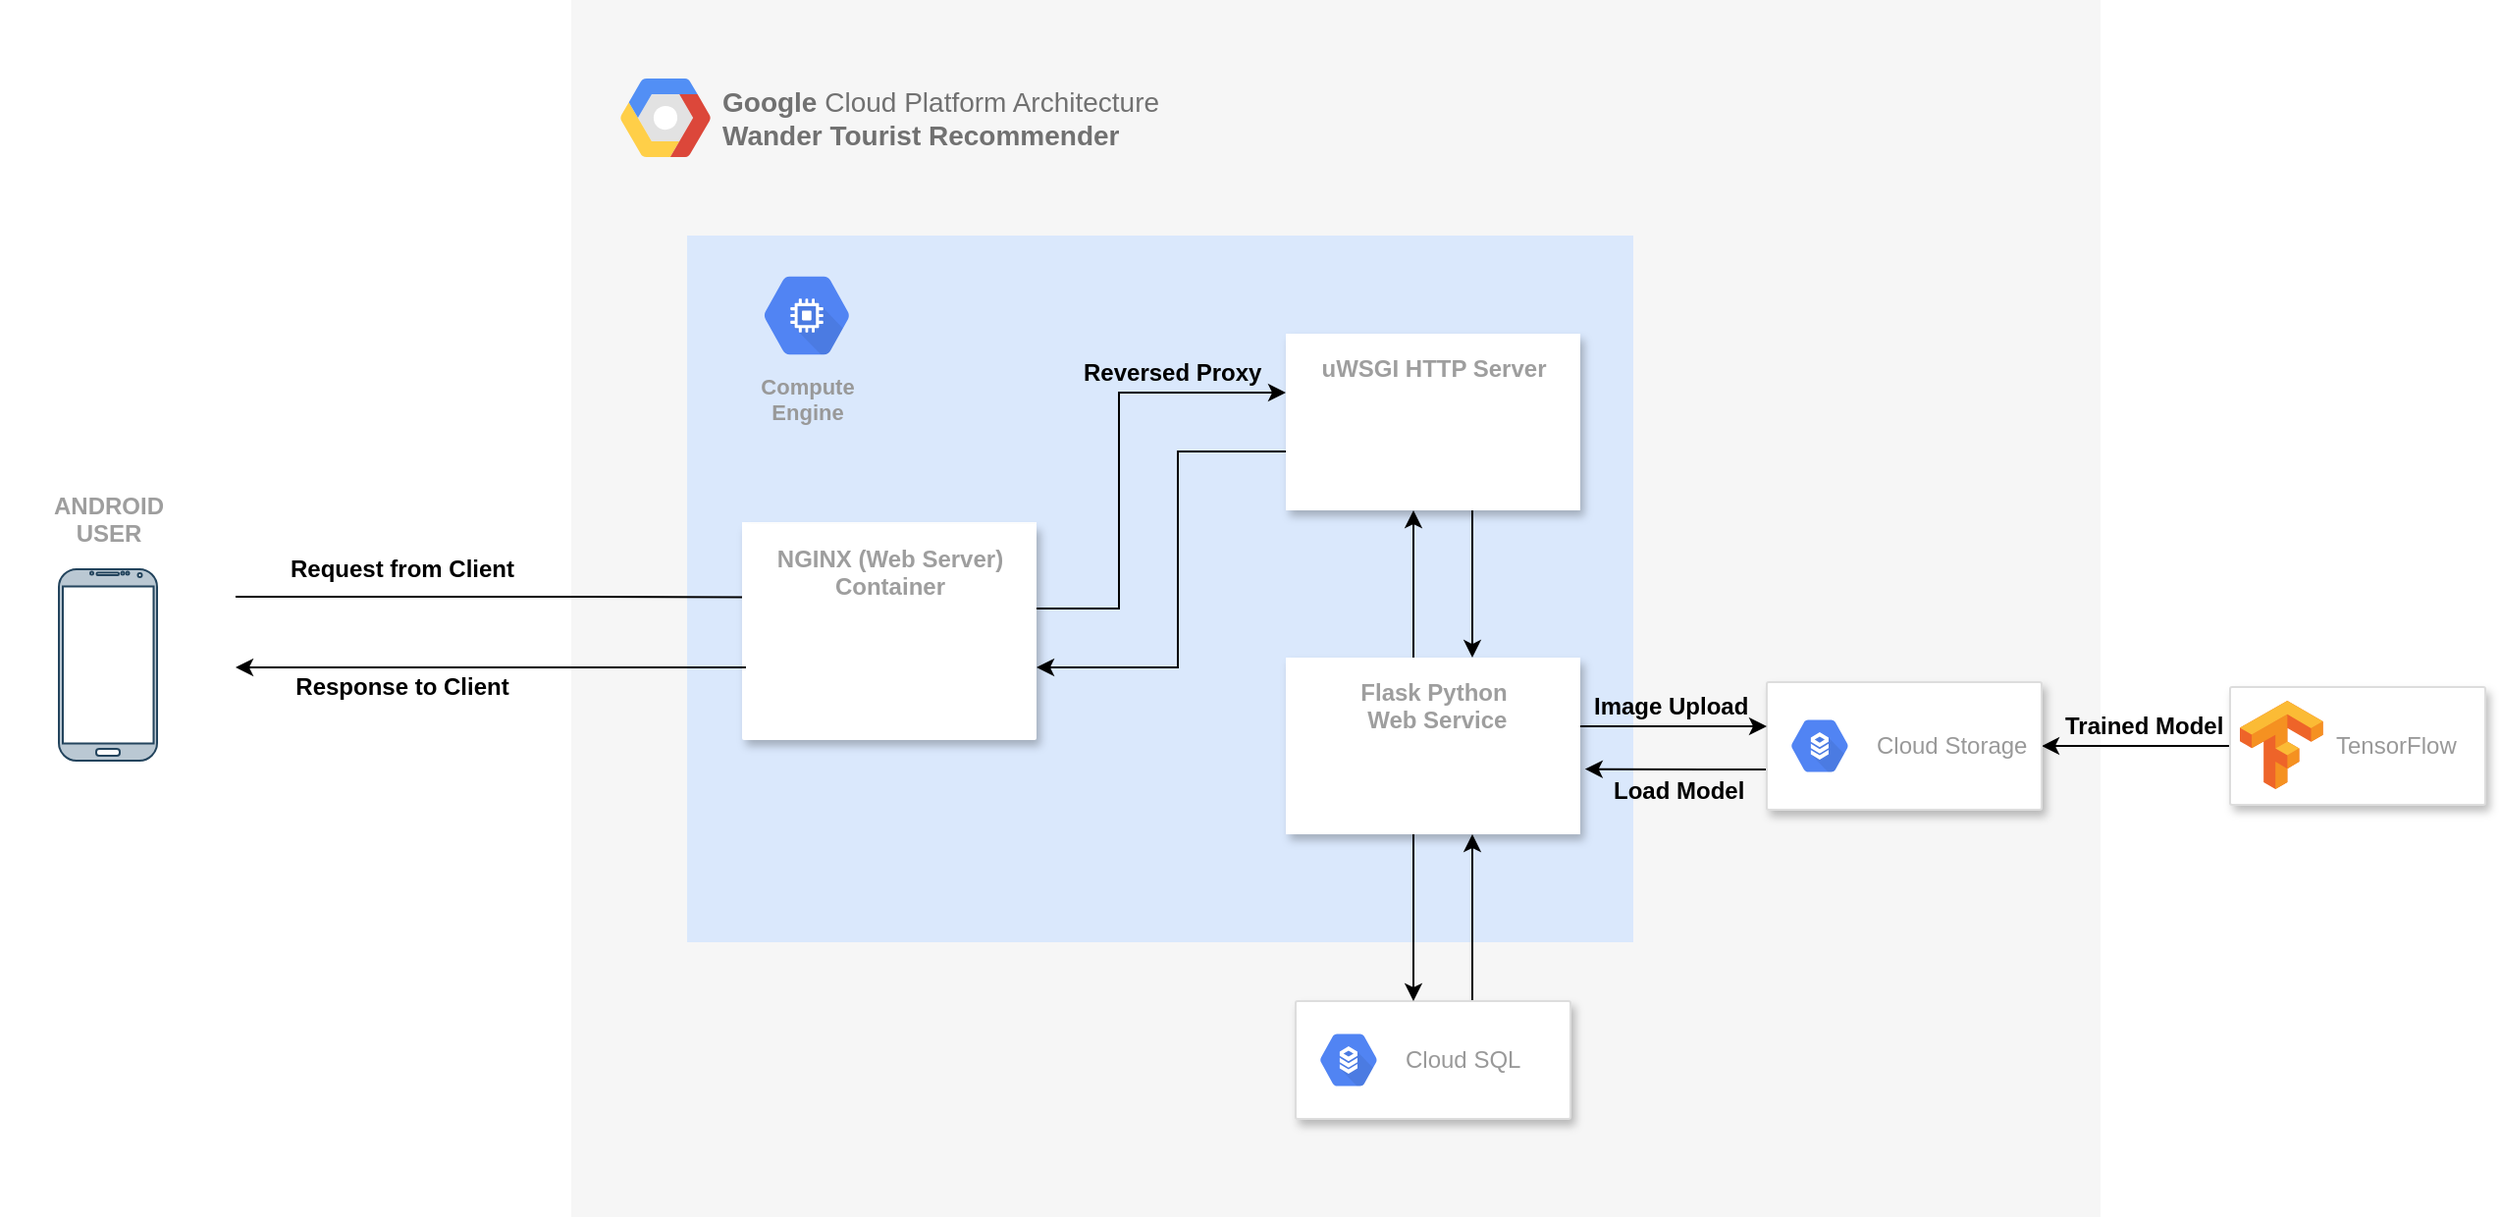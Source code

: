 <mxfile version="14.7.6" type="google"><diagram id="X4HXyc9LqBBzFezS3B1S" name="WANDER"><mxGraphModel dx="2523" dy="1996" grid="1" gridSize="10" guides="1" tooltips="1" connect="1" arrows="1" fold="1" page="1" pageScale="1" pageWidth="850" pageHeight="1100" math="0" shadow="0"><root><mxCell id="0"/><mxCell id="1" parent="0"/><mxCell id="div7NzY2ALPQufXUs1AC-2" value="" style="fillColor=#F6F6F6;strokeColor=none;shadow=0;gradientColor=none;fontSize=14;align=left;spacing=10;fontColor=#717171;9E9E9E;verticalAlign=top;spacingTop=-4;fontStyle=0;spacingLeft=40;html=1;container=0;" parent="1" vertex="1"><mxGeometry x="130.98" y="-120" width="779.02" height="620" as="geometry"/></mxCell><mxCell id="5Mrft9VRs6esYMWVcyCR-46" value="" style="verticalLabelPosition=bottom;verticalAlign=top;html=1;shape=mxgraph.basic.rect;fillColor2=none;strokeWidth=1;size=20;indent=5;fillColor=#dae8fc;strokeColor=none;" vertex="1" parent="1"><mxGeometry x="190" width="482" height="360" as="geometry"/></mxCell><mxCell id="div7NzY2ALPQufXUs1AC-42" value="&lt;b&gt;Request from Client&lt;/b&gt;" style="text;html=1;strokeColor=none;fillColor=none;align=center;verticalAlign=middle;whiteSpace=wrap;rounded=0;" parent="1" vertex="1"><mxGeometry x="-30" y="160.0" width="150" height="20" as="geometry"/></mxCell><mxCell id="div7NzY2ALPQufXUs1AC-43" value="&lt;b&gt;Response to Client&lt;/b&gt;" style="text;html=1;strokeColor=none;fillColor=none;align=center;verticalAlign=middle;whiteSpace=wrap;rounded=0;" parent="1" vertex="1"><mxGeometry x="-30" y="220" width="150" height="20" as="geometry"/></mxCell><mxCell id="div7NzY2ALPQufXUs1AC-8" value="" style="group" parent="1" vertex="1" connectable="0"><mxGeometry x="-160" y="120" width="110" height="163.75" as="geometry"/></mxCell><mxCell id="div7NzY2ALPQufXUs1AC-9" value="&lt;b&gt;ANDROID&lt;br&gt;USER&lt;/b&gt;" style="points=[[0,0,0],[0.25,0,0],[0.5,0,0],[0.75,0,0],[1,0,0],[1,0.25,0],[1,0.5,0],[1,0.75,0],[1,1,0],[0.75,1,0],[0.5,1,0],[0.25,1,0],[0,1,0],[0,0.75,0],[0,0.5,0],[0,0.25,0]];rounded=1;absoluteArcSize=1;arcSize=2;html=1;strokeColor=none;gradientColor=none;shadow=0;dashed=0;fontSize=12;fontColor=#9E9E9E;align=center;verticalAlign=top;spacing=10;spacingTop=-4;" parent="div7NzY2ALPQufXUs1AC-8" vertex="1"><mxGeometry width="110" height="163.75" as="geometry"/></mxCell><mxCell id="div7NzY2ALPQufXUs1AC-10" value="" style="verticalLabelPosition=bottom;verticalAlign=top;html=1;shadow=0;dashed=0;strokeWidth=1;shape=mxgraph.android.phone2;strokeColor=#23445d;fillColor=#bac8d3;" parent="div7NzY2ALPQufXUs1AC-8" vertex="1"><mxGeometry x="30" y="50" width="50" height="97.5" as="geometry"/></mxCell><mxCell id="div7NzY2ALPQufXUs1AC-40" style="edgeStyle=orthogonalEdgeStyle;rounded=0;orthogonalLoop=1;jettySize=auto;html=1;entryX=0;entryY=0.25;entryDx=0;entryDy=0;entryPerimeter=0;" parent="1" edge="1"><mxGeometry x="243" y="13" as="geometry"><mxPoint x="-40" y="184" as="sourcePoint"/><mxPoint x="238" y="184.37" as="targetPoint"/><Array as="points"><mxPoint x="140" y="185"/></Array></mxGeometry></mxCell><mxCell id="5Mrft9VRs6esYMWVcyCR-53" style="edgeStyle=orthogonalEdgeStyle;rounded=0;orthogonalLoop=1;jettySize=auto;html=1;entryX=1.016;entryY=0.631;entryDx=0;entryDy=0;entryPerimeter=0;" edge="1" parent="1" source="div7NzY2ALPQufXUs1AC-94" target="div7NzY2ALPQufXUs1AC-58"><mxGeometry relative="1" as="geometry"><Array as="points"><mxPoint x="710" y="272"/><mxPoint x="710" y="272"/></Array></mxGeometry></mxCell><mxCell id="5Mrft9VRs6esYMWVcyCR-64" style="edgeStyle=orthogonalEdgeStyle;rounded=0;orthogonalLoop=1;jettySize=auto;html=1;entryX=0;entryY=0.5;entryDx=0;entryDy=0;startArrow=classic;startFill=1;endArrow=none;endFill=0;" edge="1" parent="1" source="div7NzY2ALPQufXUs1AC-94" target="5Mrft9VRs6esYMWVcyCR-62"><mxGeometry relative="1" as="geometry"/></mxCell><mxCell id="div7NzY2ALPQufXUs1AC-94" value="" style="strokeColor=#dddddd;shadow=1;strokeWidth=1;rounded=1;absoluteArcSize=1;arcSize=2;align=left;" parent="1" vertex="1"><mxGeometry x="740" y="227.51" width="140" height="65.01" as="geometry"/></mxCell><mxCell id="div7NzY2ALPQufXUs1AC-95" value="Cloud Storage" style="dashed=0;connectable=0;html=1;fillColor=#5184F3;strokeColor=none;shape=mxgraph.gcp2.hexIcon;prIcon=cloud_sql;part=1;labelPosition=right;verticalLabelPosition=middle;align=left;verticalAlign=middle;spacingLeft=5;fontColor=#999999;fontSize=12;" parent="div7NzY2ALPQufXUs1AC-94" vertex="1"><mxGeometry y="0.5" width="44" height="39" relative="1" as="geometry"><mxPoint x="5" y="-19.5" as="offset"/></mxGeometry></mxCell><mxCell id="div7NzY2ALPQufXUs1AC-104" value="" style="group" parent="1" vertex="1" connectable="0"><mxGeometry x="166" y="-70" width="290" height="40" as="geometry"/></mxCell><mxCell id="div7NzY2ALPQufXUs1AC-3" value="" style="shape=mxgraph.gcp2.google_cloud_platform;fillColor=#F6F6F6;strokeColor=none;shadow=0;gradientColor=none;" parent="div7NzY2ALPQufXUs1AC-104" vertex="1"><mxGeometry x="-10" y="-10" width="46" height="40" as="geometry"><mxPoint x="10" y="10" as="offset"/></mxGeometry></mxCell><mxCell id="div7NzY2ALPQufXUs1AC-49" value="&lt;b style=&quot;color: rgb(113 , 113 , 113) ; font-size: 14px&quot;&gt;Google&amp;nbsp;&lt;/b&gt;&lt;span style=&quot;color: rgb(113 , 113 , 113) ; font-size: 14px&quot;&gt;Cloud Platform Architecture&amp;nbsp;&lt;/span&gt;&lt;br style=&quot;color: rgb(113 , 113 , 113) ; font-size: 14px&quot;&gt;&lt;b style=&quot;color: rgb(113 , 113 , 113) ; font-size: 14px&quot;&gt;Wander Tourist Recommender&lt;/b&gt;" style="text;html=1;strokeColor=none;fillColor=none;align=left;verticalAlign=middle;whiteSpace=wrap;rounded=0;" parent="div7NzY2ALPQufXUs1AC-104" vertex="1"><mxGeometry x="40" width="250" height="20" as="geometry"/></mxCell><mxCell id="div7NzY2ALPQufXUs1AC-72" value="&lt;b&gt;Trained Model&lt;/b&gt;" style="text;html=1;strokeColor=none;fillColor=none;align=left;verticalAlign=middle;whiteSpace=wrap;rounded=0;" parent="1" vertex="1"><mxGeometry x="890" y="240" width="90" height="20" as="geometry"/></mxCell><mxCell id="5Mrft9VRs6esYMWVcyCR-36" value="" style="group;shadow=1;" vertex="1" connectable="0" parent="1"><mxGeometry x="495" y="50.0" width="150" height="90" as="geometry"/></mxCell><mxCell id="5Mrft9VRs6esYMWVcyCR-33" value="&lt;b&gt;uWSGI HTTP Server&lt;br&gt;&lt;/b&gt;" style="points=[[0,0,0],[0.25,0,0],[0.5,0,0],[0.75,0,0],[1,0,0],[1,0.25,0],[1,0.5,0],[1,0.75,0],[1,1,0],[0.75,1,0],[0.5,1,0],[0.25,1,0],[0,1,0],[0,0.75,0],[0,0.5,0],[0,0.25,0]];rounded=0;absoluteArcSize=1;arcSize=2;html=1;strokeColor=none;gradientColor=none;shadow=1;dashed=0;fontSize=12;fontColor=#9E9E9E;align=center;verticalAlign=top;spacing=10;spacingTop=-4;" vertex="1" parent="5Mrft9VRs6esYMWVcyCR-36"><mxGeometry width="150.0" height="90" as="geometry"/></mxCell><mxCell id="5Mrft9VRs6esYMWVcyCR-35" value="" style="shape=image;verticalLabelPosition=bottom;labelBackgroundColor=#ffffff;verticalAlign=top;aspect=fixed;imageAspect=0;image=https://www.fullstackpython.com/img/logos/uwsgi.png;" vertex="1" parent="5Mrft9VRs6esYMWVcyCR-36"><mxGeometry x="11.75" y="29.38" width="126.49" height="45" as="geometry"/></mxCell><mxCell id="5Mrft9VRs6esYMWVcyCR-37" value="" style="group;fillColor=#ffffff;" vertex="1" connectable="0" parent="1"><mxGeometry x="218" y="146" width="150" height="110" as="geometry"/></mxCell><mxCell id="div7NzY2ALPQufXUs1AC-62" value="&lt;b&gt;NGINX (Web Server)&lt;br&gt;Container&lt;/b&gt;" style="points=[[0,0,0],[0.25,0,0],[0.5,0,0],[0.75,0,0],[1,0,0],[1,0.25,0],[1,0.5,0],[1,0.75,0],[1,1,0],[0.75,1,0],[0.5,1,0],[0.25,1,0],[0,1,0],[0,0.75,0],[0,0.5,0],[0,0.25,0]];rounded=1;absoluteArcSize=1;arcSize=2;html=1;strokeColor=none;gradientColor=none;shadow=1;dashed=0;fontSize=12;fontColor=#9E9E9E;align=center;verticalAlign=top;spacing=10;spacingTop=-4;" parent="5Mrft9VRs6esYMWVcyCR-37" vertex="1"><mxGeometry y="1" width="150" height="110" as="geometry"/></mxCell><mxCell id="div7NzY2ALPQufXUs1AC-64" value="" style="shape=image;html=1;verticalAlign=top;verticalLabelPosition=bottom;labelBackgroundColor=#ffffff;imageAspect=0;aspect=fixed;image=https://cdn4.iconfinder.com/data/icons/logos-brands-5/24/nginx-128.png" parent="5Mrft9VRs6esYMWVcyCR-37" vertex="1"><mxGeometry x="46" y="45" width="58" height="58" as="geometry"/></mxCell><mxCell id="5Mrft9VRs6esYMWVcyCR-38" value="" style="group;shadow=1;rounded=0;fillColor=#ffffff;" vertex="1" connectable="0" parent="1"><mxGeometry x="495" y="215.02" width="150" height="90" as="geometry"/></mxCell><mxCell id="div7NzY2ALPQufXUs1AC-58" value="&lt;b&gt;Flask Python&lt;br&gt;&amp;nbsp;Web Service&lt;br&gt;&lt;/b&gt;" style="points=[[0,0,0],[0.25,0,0],[0.5,0,0],[0.75,0,0],[1,0,0],[1,0.25,0],[1,0.5,0],[1,0.75,0],[1,1,0],[0.75,1,0],[0.5,1,0],[0.25,1,0],[0,1,0],[0,0.75,0],[0,0.5,0],[0,0.25,0]];rounded=1;absoluteArcSize=1;arcSize=2;html=1;strokeColor=none;gradientColor=none;shadow=0;dashed=0;fontSize=12;fontColor=#9E9E9E;align=center;verticalAlign=top;spacing=10;spacingTop=-4;" parent="5Mrft9VRs6esYMWVcyCR-38" vertex="1"><mxGeometry width="150" height="90" as="geometry"/></mxCell><mxCell id="div7NzY2ALPQufXUs1AC-45" value="" style="shape=image;html=1;verticalAlign=top;verticalLabelPosition=bottom;labelBackgroundColor=#ffffff;imageAspect=0;aspect=fixed;image=https://cdn4.iconfinder.com/data/icons/logos-brands-5/24/flask-128.png" parent="5Mrft9VRs6esYMWVcyCR-38" vertex="1"><mxGeometry x="51.375" y="37" width="47.25" height="47.25" as="geometry"/></mxCell><mxCell id="5Mrft9VRs6esYMWVcyCR-39" style="edgeStyle=orthogonalEdgeStyle;rounded=0;orthogonalLoop=1;jettySize=auto;html=1;" edge="1" parent="1"><mxGeometry relative="1" as="geometry"><mxPoint x="220" y="220" as="sourcePoint"/><mxPoint x="-40" y="220" as="targetPoint"/><Array as="points"><mxPoint x="30" y="220"/><mxPoint x="30" y="220"/></Array></mxGeometry></mxCell><mxCell id="5Mrft9VRs6esYMWVcyCR-42" style="edgeStyle=orthogonalEdgeStyle;rounded=0;orthogonalLoop=1;jettySize=auto;html=1;startArrow=none;startFill=0;endArrow=classic;endFill=1;" edge="1" parent="1"><mxGeometry relative="1" as="geometry"><mxPoint x="368" y="190" as="sourcePoint"/><mxPoint x="495" y="80" as="targetPoint"/><Array as="points"><mxPoint x="368" y="190"/><mxPoint x="410" y="190"/><mxPoint x="410" y="80"/><mxPoint x="495" y="80"/></Array></mxGeometry></mxCell><mxCell id="5Mrft9VRs6esYMWVcyCR-44" style="edgeStyle=orthogonalEdgeStyle;rounded=0;orthogonalLoop=1;jettySize=auto;html=1;startArrow=classic;startFill=1;endArrow=none;endFill=0;" edge="1" parent="1" source="5Mrft9VRs6esYMWVcyCR-33" target="div7NzY2ALPQufXUs1AC-58"><mxGeometry relative="1" as="geometry"><Array as="points"><mxPoint x="560" y="180"/><mxPoint x="560" y="180"/></Array></mxGeometry></mxCell><mxCell id="5Mrft9VRs6esYMWVcyCR-45" value="Compute&#10;Engine" style="html=1;fillColor=#5184F3;strokeColor=none;verticalAlign=top;labelPosition=center;verticalLabelPosition=bottom;align=center;spacingTop=-6;fontSize=11;fontStyle=1;fontColor=#999999;shape=mxgraph.gcp2.hexIcon;prIcon=compute_engine" vertex="1" parent="1"><mxGeometry x="218" y="11.5" width="66" height="58.5" as="geometry"/></mxCell><mxCell id="5Mrft9VRs6esYMWVcyCR-52" style="edgeStyle=orthogonalEdgeStyle;rounded=0;orthogonalLoop=1;jettySize=auto;html=1;" edge="1" parent="1" source="5Mrft9VRs6esYMWVcyCR-47"><mxGeometry relative="1" as="geometry"><mxPoint x="590" y="305" as="targetPoint"/><Array as="points"><mxPoint x="590" y="305"/></Array></mxGeometry></mxCell><mxCell id="5Mrft9VRs6esYMWVcyCR-47" value="" style="strokeColor=#dddddd;shadow=1;strokeWidth=1;rounded=1;absoluteArcSize=1;arcSize=2;" vertex="1" parent="1"><mxGeometry x="500" y="390" width="140" height="60" as="geometry"/></mxCell><mxCell id="5Mrft9VRs6esYMWVcyCR-48" value="Cloud SQL" style="dashed=0;connectable=0;html=1;fillColor=#5184F3;strokeColor=none;shape=mxgraph.gcp2.hexIcon;prIcon=cloud_sql;part=1;labelPosition=right;verticalLabelPosition=middle;align=left;verticalAlign=middle;spacingLeft=5;fontColor=#999999;fontSize=12;" vertex="1" parent="5Mrft9VRs6esYMWVcyCR-47"><mxGeometry y="0.5" width="44" height="39" relative="1" as="geometry"><mxPoint x="5" y="-19.5" as="offset"/></mxGeometry></mxCell><mxCell id="5Mrft9VRs6esYMWVcyCR-51" style="edgeStyle=orthogonalEdgeStyle;rounded=0;orthogonalLoop=1;jettySize=auto;html=1;" edge="1" parent="1" source="div7NzY2ALPQufXUs1AC-58" target="5Mrft9VRs6esYMWVcyCR-47"><mxGeometry relative="1" as="geometry"><Array as="points"><mxPoint x="560" y="360"/><mxPoint x="560" y="360"/></Array></mxGeometry></mxCell><mxCell id="5Mrft9VRs6esYMWVcyCR-54" style="edgeStyle=orthogonalEdgeStyle;rounded=0;orthogonalLoop=1;jettySize=auto;html=1;" edge="1" parent="1" source="div7NzY2ALPQufXUs1AC-58"><mxGeometry relative="1" as="geometry"><mxPoint x="740" y="250" as="targetPoint"/><Array as="points"><mxPoint x="670" y="250"/><mxPoint x="670" y="250"/></Array></mxGeometry></mxCell><mxCell id="5Mrft9VRs6esYMWVcyCR-55" style="edgeStyle=orthogonalEdgeStyle;rounded=0;orthogonalLoop=1;jettySize=auto;html=1;startArrow=none;startFill=0;endArrow=classic;endFill=1;" edge="1" parent="1"><mxGeometry relative="1" as="geometry"><mxPoint x="495" y="110" as="sourcePoint"/><mxPoint x="368" y="220" as="targetPoint"/><Array as="points"><mxPoint x="495" y="110"/><mxPoint x="440" y="110"/><mxPoint x="440" y="220"/><mxPoint x="368" y="220"/></Array></mxGeometry></mxCell><mxCell id="5Mrft9VRs6esYMWVcyCR-62" value="" style="strokeColor=#dddddd;shadow=1;strokeWidth=1;rounded=1;absoluteArcSize=1;arcSize=2;fillColor=#ffffff;" vertex="1" parent="1"><mxGeometry x="976" y="230.02" width="130" height="60" as="geometry"/></mxCell><mxCell id="5Mrft9VRs6esYMWVcyCR-63" value="TensorFlow" style="dashed=0;connectable=0;html=1;fillColor=#5184F3;strokeColor=none;shape=mxgraph.gcp2.tensorflow_logo;part=1;labelPosition=right;verticalLabelPosition=middle;align=left;verticalAlign=middle;spacingLeft=5;fontColor=#999999;fontSize=12;" vertex="1" parent="5Mrft9VRs6esYMWVcyCR-62"><mxGeometry width="42.3" height="45" relative="1" as="geometry"><mxPoint x="5" y="7" as="offset"/></mxGeometry></mxCell><mxCell id="5Mrft9VRs6esYMWVcyCR-65" style="edgeStyle=orthogonalEdgeStyle;rounded=0;orthogonalLoop=1;jettySize=auto;html=1;startArrow=classic;startFill=1;endArrow=none;endFill=0;" edge="1" parent="1" source="div7NzY2ALPQufXUs1AC-58"><mxGeometry relative="1" as="geometry"><mxPoint x="590" y="140" as="targetPoint"/><Array as="points"><mxPoint x="590" y="140"/></Array></mxGeometry></mxCell><mxCell id="5Mrft9VRs6esYMWVcyCR-66" value="&lt;b&gt;Image Upload&lt;/b&gt;" style="text;html=1;strokeColor=none;fillColor=none;align=left;verticalAlign=middle;whiteSpace=wrap;rounded=0;" vertex="1" parent="1"><mxGeometry x="650" y="230.02" width="90" height="20" as="geometry"/></mxCell><mxCell id="5Mrft9VRs6esYMWVcyCR-67" value="&lt;b&gt;Load Model&lt;/b&gt;" style="text;html=1;strokeColor=none;fillColor=none;align=left;verticalAlign=middle;whiteSpace=wrap;rounded=0;" vertex="1" parent="1"><mxGeometry x="660" y="272.52" width="70" height="20" as="geometry"/></mxCell><mxCell id="5Mrft9VRs6esYMWVcyCR-70" value="&lt;b&gt;Reversed Proxy&lt;/b&gt;" style="text;html=1;strokeColor=none;fillColor=none;align=left;verticalAlign=middle;whiteSpace=wrap;rounded=0;" vertex="1" parent="1"><mxGeometry x="390" y="60" width="102" height="20" as="geometry"/></mxCell></root></mxGraphModel></diagram></mxfile>